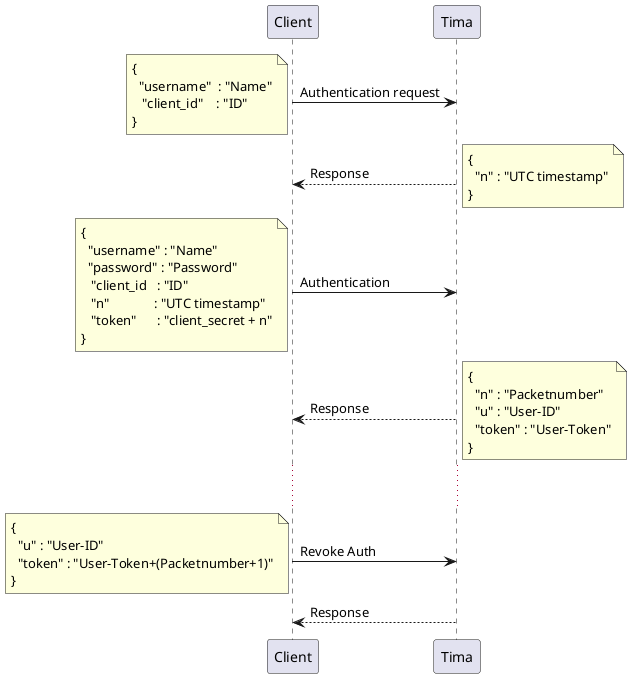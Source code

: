 @startuml
skinparam backgroundcolor transparent

Client -> Tima: Authentication request
note left
  {
    "username"  : "Name"
     "client_id"    : "ID"
  }
end note

Tima --> Client: Response
note right
  {
    "n" : "UTC timestamp"
  }
end note

Client -> Tima: Authentication
note left
  {
    "username" : "Name"
    "password" : "Password"
     "client_id   : "ID"
     "n"             : "UTC timestamp"
     "token"      : "client_secret + n"
  }
end note

Tima --> Client: Response
note right
  {
    "n" : "Packetnumber"
    "u" : "User-ID"
    "token" : "User-Token"
  }
end note

... ...

Client -> Tima: Revoke Auth
note left
  {
    "u" : "User-ID"
    "token" : "User-Token+(Packetnumber+1)"
  }
end note

Tima --> Client: Response

@enduml
